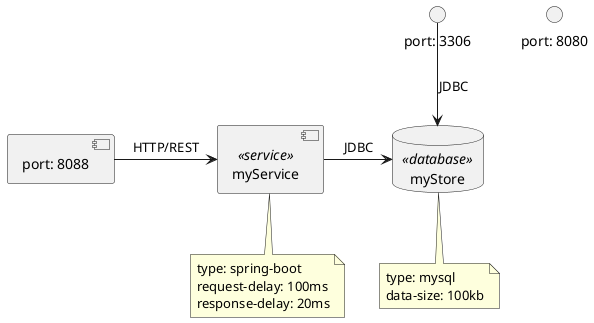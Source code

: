 @startuml

database "myStore" <<database>>
note bottom of "myStore" {
    type: mysql
    data-size: 100kb
}

component "myService" <<service>>
note bottom of "myService" {
    type: spring-boot
    request-delay: 100ms
    response-delay: 20ms
}

interface "port: 8080"
interface "port: 3306"

[myService] -> [myStore]: JDBC
[port: 8088] -> [myService]: HTTP/REST
[port: 3306] --> [myStore]: JDBC

@enduml
